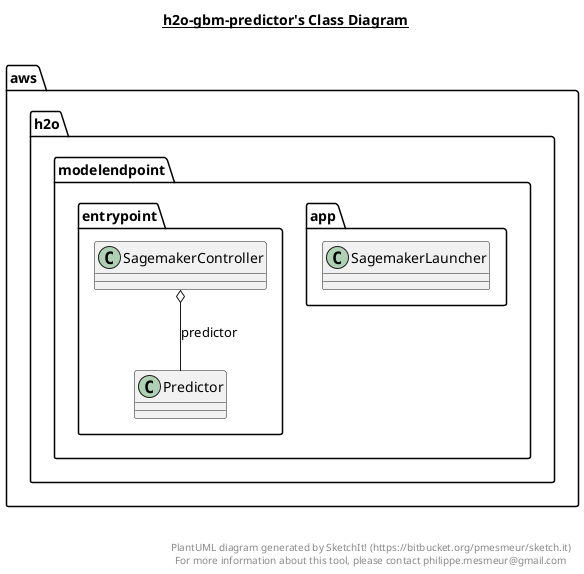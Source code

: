 @startuml

title __h2o-gbm-predictor's Class Diagram__\n

  namespace aws.h2o.modelendpoint.app {
    class aws.h2o.modelendpoint.app.SagemakerLauncher {
    }
  }

  namespace aws.h2o.modelendpoint.entrypoint {
    class aws.h2o.modelendpoint.entrypoint.Predictor {
    }
  }
  

  namespace aws.h2o.modelendpoint.entrypoint {
    class aws.h2o.modelendpoint.entrypoint.SagemakerController {
    }
  }
  

  aws.h2o.modelendpoint.entrypoint.SagemakerController o-- aws.h2o.modelendpoint.entrypoint.Predictor : predictor


right footer


PlantUML diagram generated by SketchIt! (https://bitbucket.org/pmesmeur/sketch.it)
For more information about this tool, please contact philippe.mesmeur@gmail.com
endfooter

@enduml
